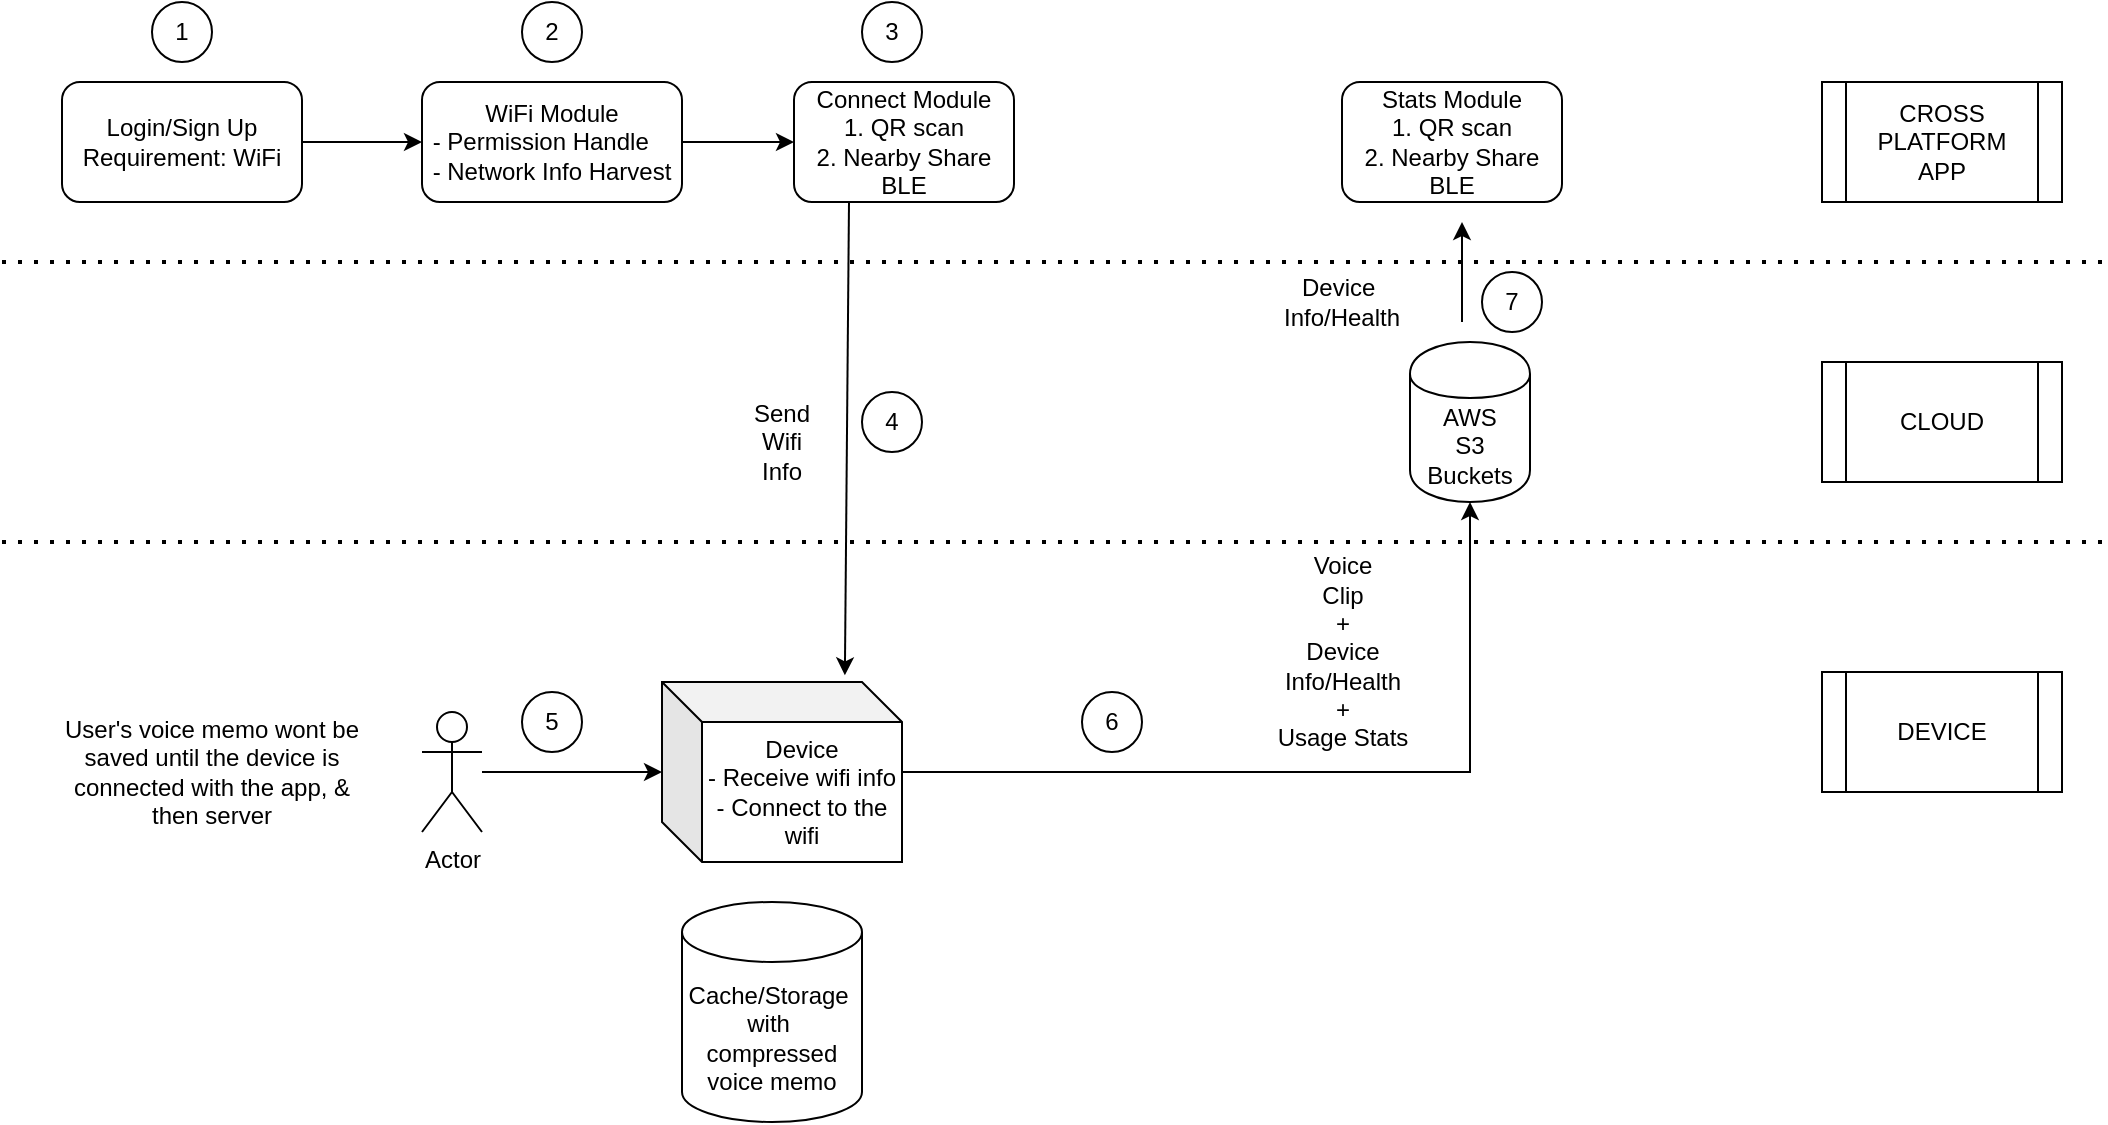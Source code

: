 <mxfile version="14.9.5" type="github">
  <diagram id="4D4Wwo52PUWlQWk5PlVn" name="Page-1">
    <mxGraphModel dx="1209" dy="571" grid="1" gridSize="10" guides="1" tooltips="1" connect="1" arrows="1" fold="1" page="1" pageScale="1" pageWidth="850" pageHeight="1100" math="0" shadow="0">
      <root>
        <mxCell id="0" />
        <mxCell id="1" parent="0" />
        <mxCell id="VSoI2i0r2ZHzMTRy8a5N-25" value="" style="edgeStyle=orthogonalEdgeStyle;rounded=0;orthogonalLoop=1;jettySize=auto;html=1;" edge="1" parent="1" source="VSoI2i0r2ZHzMTRy8a5N-1" target="VSoI2i0r2ZHzMTRy8a5N-4">
          <mxGeometry relative="1" as="geometry" />
        </mxCell>
        <mxCell id="VSoI2i0r2ZHzMTRy8a5N-1" value="Login/Sign Up&lt;br&gt;Requirement: WiFi" style="rounded=1;whiteSpace=wrap;html=1;" vertex="1" parent="1">
          <mxGeometry x="100" y="120" width="120" height="60" as="geometry" />
        </mxCell>
        <mxCell id="VSoI2i0r2ZHzMTRy8a5N-3" value="&lt;div&gt;&lt;span&gt;Connect Module&lt;/span&gt;&lt;/div&gt;&lt;div&gt;&lt;span&gt;1. QR scan&lt;/span&gt;&lt;/div&gt;&lt;div&gt;&lt;span&gt;2. Nearby Share BLE&lt;/span&gt;&lt;/div&gt;" style="rounded=1;whiteSpace=wrap;html=1;align=center;" vertex="1" parent="1">
          <mxGeometry x="466" y="120" width="110" height="60" as="geometry" />
        </mxCell>
        <mxCell id="VSoI2i0r2ZHzMTRy8a5N-26" value="" style="edgeStyle=orthogonalEdgeStyle;rounded=0;orthogonalLoop=1;jettySize=auto;html=1;" edge="1" parent="1" source="VSoI2i0r2ZHzMTRy8a5N-4" target="VSoI2i0r2ZHzMTRy8a5N-3">
          <mxGeometry relative="1" as="geometry" />
        </mxCell>
        <mxCell id="VSoI2i0r2ZHzMTRy8a5N-4" value="WiFi Module&lt;br&gt;&lt;div style=&quot;text-align: left&quot;&gt;&lt;span&gt;-&amp;nbsp;&lt;/span&gt;&lt;span&gt;Permission Handle&lt;/span&gt;&lt;/div&gt;&lt;div style=&quot;text-align: left&quot;&gt;&lt;div&gt;- Network Info Harvest&lt;/div&gt;&lt;/div&gt;" style="rounded=1;whiteSpace=wrap;html=1;" vertex="1" parent="1">
          <mxGeometry x="280" y="120" width="130" height="60" as="geometry" />
        </mxCell>
        <mxCell id="VSoI2i0r2ZHzMTRy8a5N-11" value="AWS &lt;br&gt;S3 Buckets" style="shape=cylinder;whiteSpace=wrap;html=1;boundedLbl=1;backgroundOutline=1;rounded=1;" vertex="1" parent="1">
          <mxGeometry x="774" y="250" width="60" height="80" as="geometry" />
        </mxCell>
        <mxCell id="VSoI2i0r2ZHzMTRy8a5N-16" value="" style="edgeStyle=orthogonalEdgeStyle;rounded=0;orthogonalLoop=1;jettySize=auto;html=1;" edge="1" parent="1" source="VSoI2i0r2ZHzMTRy8a5N-13" target="VSoI2i0r2ZHzMTRy8a5N-14">
          <mxGeometry relative="1" as="geometry" />
        </mxCell>
        <mxCell id="VSoI2i0r2ZHzMTRy8a5N-13" value="Actor" style="shape=umlActor;verticalLabelPosition=bottom;verticalAlign=top;html=1;outlineConnect=0;" vertex="1" parent="1">
          <mxGeometry x="280" y="435" width="30" height="60" as="geometry" />
        </mxCell>
        <mxCell id="VSoI2i0r2ZHzMTRy8a5N-15" value="" style="edgeStyle=orthogonalEdgeStyle;rounded=0;orthogonalLoop=1;jettySize=auto;html=1;" edge="1" parent="1" source="VSoI2i0r2ZHzMTRy8a5N-14" target="VSoI2i0r2ZHzMTRy8a5N-11">
          <mxGeometry relative="1" as="geometry" />
        </mxCell>
        <mxCell id="VSoI2i0r2ZHzMTRy8a5N-14" value="Device&lt;br&gt;- Receive wifi info&lt;br&gt;- Connect to the wifi" style="shape=cube;whiteSpace=wrap;html=1;boundedLbl=1;backgroundOutline=1;darkOpacity=0.05;darkOpacity2=0.1;" vertex="1" parent="1">
          <mxGeometry x="400" y="420" width="120" height="90" as="geometry" />
        </mxCell>
        <mxCell id="VSoI2i0r2ZHzMTRy8a5N-17" value="Voice&lt;br&gt;Clip&lt;br&gt;+&lt;br&gt;Device&lt;br&gt;Info/Health&lt;br&gt;+&lt;br&gt;Usage Stats" style="text;html=1;align=center;verticalAlign=middle;resizable=0;points=[];autosize=1;strokeColor=none;" vertex="1" parent="1">
          <mxGeometry x="700" y="355" width="80" height="100" as="geometry" />
        </mxCell>
        <mxCell id="VSoI2i0r2ZHzMTRy8a5N-19" value="Cache/Storage&amp;nbsp;&lt;br&gt;with&amp;nbsp;&lt;br&gt;compressed&lt;br&gt;voice memo" style="shape=cylinder3;whiteSpace=wrap;html=1;boundedLbl=1;backgroundOutline=1;size=15;" vertex="1" parent="1">
          <mxGeometry x="410" y="530" width="90" height="110" as="geometry" />
        </mxCell>
        <mxCell id="VSoI2i0r2ZHzMTRy8a5N-27" value="Send&lt;br&gt;Wifi Info" style="text;html=1;strokeColor=none;fillColor=none;align=center;verticalAlign=middle;whiteSpace=wrap;rounded=0;" vertex="1" parent="1">
          <mxGeometry x="440" y="290" width="40" height="20" as="geometry" />
        </mxCell>
        <mxCell id="VSoI2i0r2ZHzMTRy8a5N-30" value="User&#39;s voice memo wont be saved until the device is connected with the app, &amp;amp; then server" style="text;html=1;strokeColor=none;fillColor=none;align=center;verticalAlign=middle;whiteSpace=wrap;rounded=0;" vertex="1" parent="1">
          <mxGeometry x="100" y="455" width="150" height="20" as="geometry" />
        </mxCell>
        <mxCell id="VSoI2i0r2ZHzMTRy8a5N-31" value="&lt;div&gt;&lt;span&gt;Stats Module&lt;/span&gt;&lt;/div&gt;&lt;div&gt;&lt;span&gt;1. QR scan&lt;/span&gt;&lt;/div&gt;&lt;div&gt;&lt;span&gt;2. Nearby Share BLE&lt;/span&gt;&lt;/div&gt;" style="rounded=1;whiteSpace=wrap;html=1;align=center;" vertex="1" parent="1">
          <mxGeometry x="740" y="120" width="110" height="60" as="geometry" />
        </mxCell>
        <mxCell id="VSoI2i0r2ZHzMTRy8a5N-32" value="" style="endArrow=classic;html=1;" edge="1" parent="1">
          <mxGeometry width="50" height="50" relative="1" as="geometry">
            <mxPoint x="800" y="240" as="sourcePoint" />
            <mxPoint x="800" y="190" as="targetPoint" />
          </mxGeometry>
        </mxCell>
        <mxCell id="VSoI2i0r2ZHzMTRy8a5N-33" value="Device&amp;nbsp;&lt;br&gt;Info/Health" style="text;html=1;strokeColor=none;fillColor=none;align=center;verticalAlign=middle;whiteSpace=wrap;rounded=0;" vertex="1" parent="1">
          <mxGeometry x="720" y="220" width="40" height="20" as="geometry" />
        </mxCell>
        <mxCell id="VSoI2i0r2ZHzMTRy8a5N-34" value="" style="endArrow=none;dashed=1;html=1;dashPattern=1 3;strokeWidth=2;" edge="1" parent="1">
          <mxGeometry width="50" height="50" relative="1" as="geometry">
            <mxPoint x="70" y="210" as="sourcePoint" />
            <mxPoint x="1120" y="210" as="targetPoint" />
          </mxGeometry>
        </mxCell>
        <mxCell id="VSoI2i0r2ZHzMTRy8a5N-37" value="CROSS PLATFORM &lt;br&gt;APP" style="shape=process;whiteSpace=wrap;html=1;backgroundOutline=1;" vertex="1" parent="1">
          <mxGeometry x="980" y="120" width="120" height="60" as="geometry" />
        </mxCell>
        <mxCell id="VSoI2i0r2ZHzMTRy8a5N-38" value="DEVICE" style="shape=process;whiteSpace=wrap;html=1;backgroundOutline=1;" vertex="1" parent="1">
          <mxGeometry x="980" y="415" width="120" height="60" as="geometry" />
        </mxCell>
        <mxCell id="VSoI2i0r2ZHzMTRy8a5N-39" value="" style="endArrow=none;dashed=1;html=1;dashPattern=1 3;strokeWidth=2;" edge="1" parent="1">
          <mxGeometry width="50" height="50" relative="1" as="geometry">
            <mxPoint x="70" y="350" as="sourcePoint" />
            <mxPoint x="1120" y="350" as="targetPoint" />
          </mxGeometry>
        </mxCell>
        <mxCell id="VSoI2i0r2ZHzMTRy8a5N-40" value="CLOUD" style="shape=process;whiteSpace=wrap;html=1;backgroundOutline=1;" vertex="1" parent="1">
          <mxGeometry x="980" y="260" width="120" height="60" as="geometry" />
        </mxCell>
        <mxCell id="VSoI2i0r2ZHzMTRy8a5N-41" value="1" style="ellipse;whiteSpace=wrap;html=1;" vertex="1" parent="1">
          <mxGeometry x="145" y="80" width="30" height="30" as="geometry" />
        </mxCell>
        <mxCell id="VSoI2i0r2ZHzMTRy8a5N-42" value="2" style="ellipse;whiteSpace=wrap;html=1;" vertex="1" parent="1">
          <mxGeometry x="330" y="80" width="30" height="30" as="geometry" />
        </mxCell>
        <mxCell id="VSoI2i0r2ZHzMTRy8a5N-43" value="3" style="ellipse;whiteSpace=wrap;html=1;" vertex="1" parent="1">
          <mxGeometry x="500" y="80" width="30" height="30" as="geometry" />
        </mxCell>
        <mxCell id="VSoI2i0r2ZHzMTRy8a5N-45" value="4" style="ellipse;whiteSpace=wrap;html=1;" vertex="1" parent="1">
          <mxGeometry x="500" y="275" width="30" height="30" as="geometry" />
        </mxCell>
        <mxCell id="VSoI2i0r2ZHzMTRy8a5N-46" value="" style="endArrow=classic;html=1;exitX=0.25;exitY=1;exitDx=0;exitDy=0;entryX=0.762;entryY=-0.037;entryDx=0;entryDy=0;entryPerimeter=0;" edge="1" parent="1" source="VSoI2i0r2ZHzMTRy8a5N-3" target="VSoI2i0r2ZHzMTRy8a5N-14">
          <mxGeometry width="50" height="50" relative="1" as="geometry">
            <mxPoint x="560" y="360" as="sourcePoint" />
            <mxPoint x="610" y="310" as="targetPoint" />
          </mxGeometry>
        </mxCell>
        <mxCell id="VSoI2i0r2ZHzMTRy8a5N-47" value="5" style="ellipse;whiteSpace=wrap;html=1;" vertex="1" parent="1">
          <mxGeometry x="330" y="425" width="30" height="30" as="geometry" />
        </mxCell>
        <mxCell id="VSoI2i0r2ZHzMTRy8a5N-49" value="6" style="ellipse;whiteSpace=wrap;html=1;" vertex="1" parent="1">
          <mxGeometry x="610" y="425" width="30" height="30" as="geometry" />
        </mxCell>
        <mxCell id="VSoI2i0r2ZHzMTRy8a5N-51" value="7" style="ellipse;whiteSpace=wrap;html=1;" vertex="1" parent="1">
          <mxGeometry x="810" y="215" width="30" height="30" as="geometry" />
        </mxCell>
      </root>
    </mxGraphModel>
  </diagram>
</mxfile>
